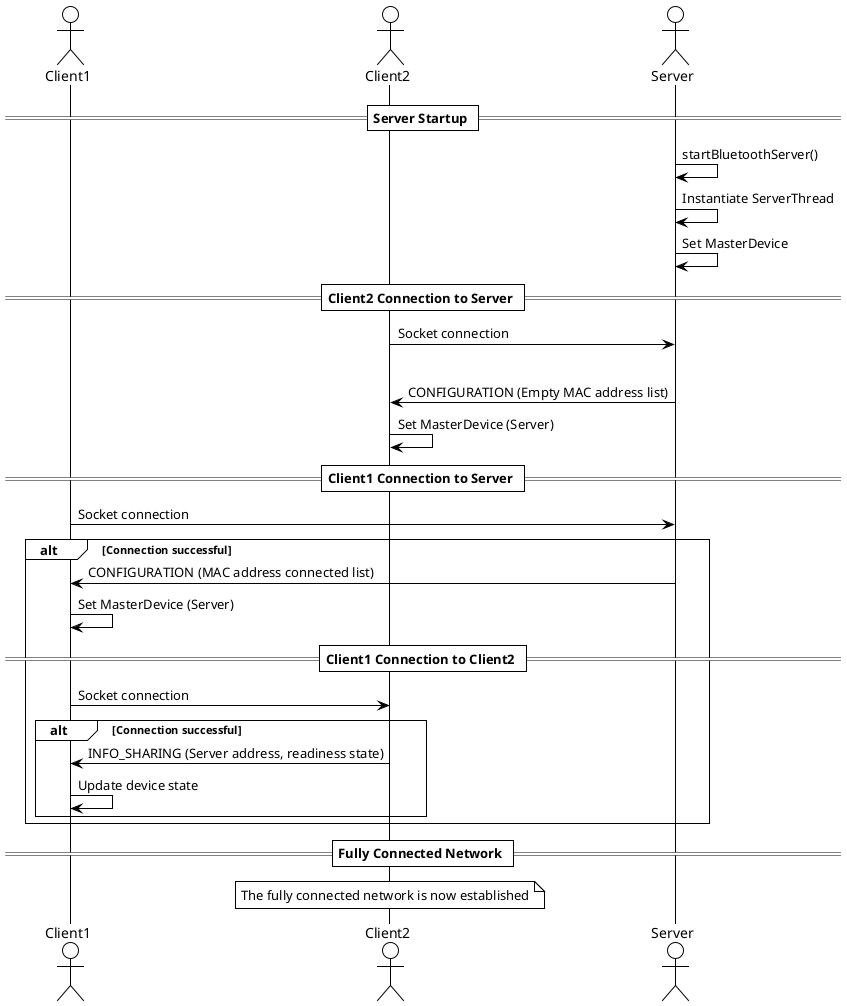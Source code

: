 @startuml
!theme plain

actor Client1
actor Client2
actor Server

== Server Startup ==
Server -> Server: startBluetoothServer()
Server -> Server: Instantiate ServerThread
Server -> Server: Set MasterDevice

== Client2 Connection to Server ==
Client2 -> Server: Socket connection
alt Connection successful
    Server -> Client2: CONFIGURATION (Empty MAC address list)
Client2 -> Client2: Set MasterDevice (Server)

== Client1 Connection to Server ==
Client1 -> Server: Socket connection
alt Connection successful
    Server -> Client1: CONFIGURATION (MAC address connected list)
Client1 -> Client1: Set MasterDevice (Server)
    == Client1 Connection to Client2 ==
Client1 -> Client2: Socket connection
alt Connection successful
    Client2 -> Client1: INFO_SHARING (Server address, readiness state)
    Client1 -> Client1: Update device state
end

    
end

== Fully Connected Network ==
note over Client2: The fully connected network is now established
@enduml
